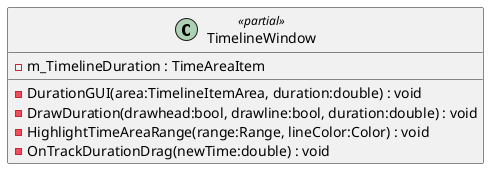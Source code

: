 @startuml
class TimelineWindow <<partial>> {
    - m_TimelineDuration : TimeAreaItem
    - DurationGUI(area:TimelineItemArea, duration:double) : void
    - DrawDuration(drawhead:bool, drawline:bool, duration:double) : void
    - HighlightTimeAreaRange(range:Range, lineColor:Color) : void
    - OnTrackDurationDrag(newTime:double) : void
}
@enduml
